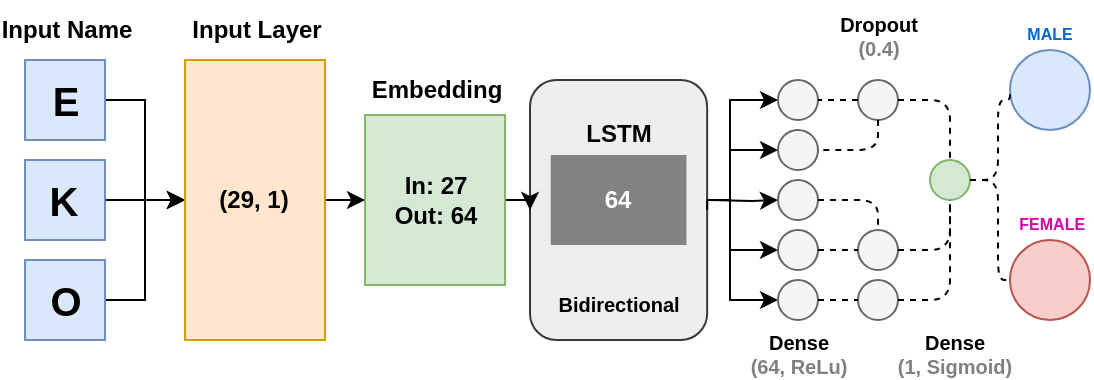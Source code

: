 <mxfile version="21.2.3" type="github">
  <diagram id="yPxyJZ8AM_hMuL3Unpa9" name="gitflow">
    <mxGraphModel dx="876" dy="544" grid="1" gridSize="10" guides="1" tooltips="1" connect="1" arrows="1" fold="1" page="1" pageScale="1" pageWidth="850" pageHeight="1100" math="0" shadow="0">
      <root>
        <mxCell id="0" />
        <mxCell id="1" parent="0" />
        <mxCell id="YVDmrqc0Fq4yI2Sh2CYK-270" value="" style="rounded=1;whiteSpace=wrap;html=1;shadow=0;fontFamily=Helvetica;fontSize=12;fillColor=#eeeeee;strokeColor=#36393d;" vertex="1" parent="1">
          <mxGeometry x="300" y="80" width="88.58" height="130" as="geometry" />
        </mxCell>
        <mxCell id="YVDmrqc0Fq4yI2Sh2CYK-181" value="&lt;font style=&quot;font-size: 12px;&quot;&gt;Input Name&lt;/font&gt;" style="text;strokeColor=none;fillColor=none;html=1;fontSize=18;fontStyle=1;verticalAlign=middle;align=center;" vertex="1" parent="1">
          <mxGeometry x="40.0" y="40" width="55.03" height="25" as="geometry" />
        </mxCell>
        <mxCell id="YVDmrqc0Fq4yI2Sh2CYK-186" value="" style="edgeStyle=orthogonalEdgeStyle;rounded=0;orthogonalLoop=1;jettySize=auto;html=1;fontFamily=Helvetica;fontSize=12;fontColor=#0066CC;" edge="1" parent="1" source="YVDmrqc0Fq4yI2Sh2CYK-182" target="YVDmrqc0Fq4yI2Sh2CYK-185">
          <mxGeometry relative="1" as="geometry" />
        </mxCell>
        <mxCell id="YVDmrqc0Fq4yI2Sh2CYK-182" value="&lt;b&gt;&lt;font style=&quot;font-size: 20px;&quot;&gt;E&lt;/font&gt;&lt;/b&gt;" style="text;html=1;strokeColor=#6c8ebf;fillColor=#dae8fc;align=center;verticalAlign=middle;whiteSpace=wrap;rounded=0;" vertex="1" parent="1">
          <mxGeometry x="47.52" y="70" width="40" height="40" as="geometry" />
        </mxCell>
        <mxCell id="YVDmrqc0Fq4yI2Sh2CYK-187" value="" style="edgeStyle=orthogonalEdgeStyle;rounded=0;orthogonalLoop=1;jettySize=auto;html=1;fontFamily=Helvetica;fontSize=12;fontColor=#0066CC;" edge="1" parent="1" source="YVDmrqc0Fq4yI2Sh2CYK-183" target="YVDmrqc0Fq4yI2Sh2CYK-185">
          <mxGeometry relative="1" as="geometry" />
        </mxCell>
        <mxCell id="YVDmrqc0Fq4yI2Sh2CYK-183" value="&lt;span style=&quot;font-size: 20px;&quot;&gt;&lt;b&gt;K&lt;/b&gt;&lt;/span&gt;" style="text;html=1;strokeColor=#6c8ebf;fillColor=#dae8fc;align=center;verticalAlign=middle;whiteSpace=wrap;rounded=0;" vertex="1" parent="1">
          <mxGeometry x="47.49" y="120" width="40" height="40" as="geometry" />
        </mxCell>
        <mxCell id="YVDmrqc0Fq4yI2Sh2CYK-188" value="" style="edgeStyle=orthogonalEdgeStyle;rounded=0;orthogonalLoop=1;jettySize=auto;html=1;fontFamily=Helvetica;fontSize=12;fontColor=#0066CC;" edge="1" parent="1" source="YVDmrqc0Fq4yI2Sh2CYK-184" target="YVDmrqc0Fq4yI2Sh2CYK-185">
          <mxGeometry relative="1" as="geometry" />
        </mxCell>
        <mxCell id="YVDmrqc0Fq4yI2Sh2CYK-184" value="&lt;span style=&quot;font-size: 20px;&quot;&gt;&lt;b&gt;O&lt;/b&gt;&lt;/span&gt;" style="text;html=1;strokeColor=#6c8ebf;fillColor=#dae8fc;align=center;verticalAlign=middle;whiteSpace=wrap;rounded=0;" vertex="1" parent="1">
          <mxGeometry x="47.52" y="170" width="40" height="40" as="geometry" />
        </mxCell>
        <mxCell id="YVDmrqc0Fq4yI2Sh2CYK-202" value="" style="edgeStyle=orthogonalEdgeStyle;rounded=0;orthogonalLoop=1;jettySize=auto;html=1;fontFamily=Helvetica;fontSize=12;fontColor=#0066CC;" edge="1" parent="1" source="YVDmrqc0Fq4yI2Sh2CYK-185" target="YVDmrqc0Fq4yI2Sh2CYK-200">
          <mxGeometry relative="1" as="geometry" />
        </mxCell>
        <mxCell id="YVDmrqc0Fq4yI2Sh2CYK-185" value="&lt;b&gt;(29, 1)&lt;/b&gt;" style="text;html=1;strokeColor=#d79b00;fillColor=#ffe6cc;align=center;verticalAlign=middle;whiteSpace=wrap;rounded=0;fontSize=12;" vertex="1" parent="1">
          <mxGeometry x="127.49" y="70" width="70.03" height="140" as="geometry" />
        </mxCell>
        <mxCell id="YVDmrqc0Fq4yI2Sh2CYK-189" value="&lt;font style=&quot;font-size: 12px;&quot;&gt;Input Layer&lt;/font&gt;" style="text;strokeColor=none;fillColor=none;html=1;fontSize=18;fontStyle=1;verticalAlign=middle;align=center;" vertex="1" parent="1">
          <mxGeometry x="134.99" y="40" width="55.03" height="25" as="geometry" />
        </mxCell>
        <mxCell id="YVDmrqc0Fq4yI2Sh2CYK-190" value="&lt;span style=&quot;font-size: 12px;&quot;&gt;Embedding&lt;/span&gt;" style="text;strokeColor=none;fillColor=none;html=1;fontSize=18;fontStyle=1;verticalAlign=middle;align=center;" vertex="1" parent="1">
          <mxGeometry x="225.01" y="70" width="55.03" height="25" as="geometry" />
        </mxCell>
        <mxCell id="YVDmrqc0Fq4yI2Sh2CYK-191" value="&lt;span style=&quot;font-size: 12px;&quot;&gt;LSTM&lt;/span&gt;" style="text;strokeColor=none;fillColor=none;html=1;fontSize=18;fontStyle=1;verticalAlign=middle;align=center;" vertex="1" parent="1">
          <mxGeometry x="316.07" y="92.5" width="55.03" height="25" as="geometry" />
        </mxCell>
        <mxCell id="YVDmrqc0Fq4yI2Sh2CYK-197" value="&lt;font style=&quot;font-size: 8px;&quot;&gt;MALE&lt;/font&gt;" style="ellipse;whiteSpace=wrap;html=1;aspect=fixed;fillColor=#dae8fc;strokeColor=#6c8ebf;fontStyle=1;labelPosition=center;verticalLabelPosition=top;align=center;verticalAlign=bottom;fontColor=#0066CC;" vertex="1" parent="1">
          <mxGeometry x="540" y="65" width="40" height="40" as="geometry" />
        </mxCell>
        <mxCell id="YVDmrqc0Fq4yI2Sh2CYK-198" value="&lt;font style=&quot;font-size: 8px;&quot; color=&quot;#da01ab&quot;&gt;&amp;nbsp;FEMALE&lt;/font&gt;" style="ellipse;whiteSpace=wrap;html=1;aspect=fixed;fillColor=#f8cecc;strokeColor=#b85450;fontStyle=1;labelPosition=center;verticalLabelPosition=top;align=center;verticalAlign=bottom;" vertex="1" parent="1">
          <mxGeometry x="540" y="160" width="40" height="40" as="geometry" />
        </mxCell>
        <mxCell id="YVDmrqc0Fq4yI2Sh2CYK-205" value="" style="edgeStyle=orthogonalEdgeStyle;rounded=0;orthogonalLoop=1;jettySize=auto;html=1;fontFamily=Helvetica;fontSize=12;fontColor=#0066CC;entryX=0;entryY=0.5;entryDx=0;entryDy=0;" edge="1" parent="1" target="YVDmrqc0Fq4yI2Sh2CYK-270">
          <mxGeometry relative="1" as="geometry">
            <mxPoint x="285.52" y="140.0" as="sourcePoint" />
            <mxPoint x="298" y="140" as="targetPoint" />
            <Array as="points" />
          </mxGeometry>
        </mxCell>
        <mxCell id="YVDmrqc0Fq4yI2Sh2CYK-200" value="&lt;b&gt;In: 27&lt;br&gt;Out: 64&lt;/b&gt;" style="text;html=1;strokeColor=#82b366;fillColor=#d5e8d4;align=center;verticalAlign=middle;whiteSpace=wrap;rounded=0;" vertex="1" parent="1">
          <mxGeometry x="217.52" y="97.5" width="70" height="85" as="geometry" />
        </mxCell>
        <mxCell id="YVDmrqc0Fq4yI2Sh2CYK-201" value="&lt;b&gt;64&lt;/b&gt;" style="text;html=1;strokeColor=none;fillColor=#828282;align=center;verticalAlign=middle;whiteSpace=wrap;rounded=0;fontColor=#ffffff;" vertex="1" parent="1">
          <mxGeometry x="310.38" y="117.5" width="67.82" height="45" as="geometry" />
        </mxCell>
        <mxCell id="YVDmrqc0Fq4yI2Sh2CYK-203" value="Dense&lt;br style=&quot;border-color: var(--border-color); font-size: 10px;&quot;&gt;&lt;font style=&quot;border-color: var(--border-color); font-size: 10px;&quot; color=&quot;#808080&quot;&gt;(64, ReLu)&lt;/font&gt;" style="text;strokeColor=none;fillColor=none;html=1;fontSize=10;fontStyle=1;verticalAlign=middle;align=center;" vertex="1" parent="1">
          <mxGeometry x="406.48" y="204" width="55.03" height="25" as="geometry" />
        </mxCell>
        <mxCell id="YVDmrqc0Fq4yI2Sh2CYK-207" value="" style="ellipse;whiteSpace=wrap;html=1;aspect=fixed;fontSize=10;fontColor=#333333;fillColor=#f5f5f5;strokeColor=#666666;" vertex="1" parent="1">
          <mxGeometry x="424" y="80" width="20" height="20" as="geometry" />
        </mxCell>
        <mxCell id="YVDmrqc0Fq4yI2Sh2CYK-240" style="edgeStyle=orthogonalEdgeStyle;rounded=0;orthogonalLoop=1;jettySize=auto;html=1;fontFamily=Helvetica;fontSize=12;fontColor=#0066CC;" edge="1" parent="1" target="YVDmrqc0Fq4yI2Sh2CYK-219">
          <mxGeometry relative="1" as="geometry">
            <mxPoint x="390" y="140.0" as="sourcePoint" />
          </mxGeometry>
        </mxCell>
        <mxCell id="YVDmrqc0Fq4yI2Sh2CYK-241" style="edgeStyle=orthogonalEdgeStyle;rounded=0;orthogonalLoop=1;jettySize=auto;html=1;entryX=0;entryY=0.5;entryDx=0;entryDy=0;fontFamily=Helvetica;fontSize=12;fontColor=#0066CC;" edge="1" parent="1" target="YVDmrqc0Fq4yI2Sh2CYK-218">
          <mxGeometry relative="1" as="geometry">
            <mxPoint x="390" y="140.0" as="sourcePoint" />
            <Array as="points">
              <mxPoint x="400" y="140" />
              <mxPoint x="400" y="115" />
            </Array>
          </mxGeometry>
        </mxCell>
        <mxCell id="YVDmrqc0Fq4yI2Sh2CYK-242" style="edgeStyle=orthogonalEdgeStyle;rounded=0;orthogonalLoop=1;jettySize=auto;html=1;entryX=0;entryY=0.5;entryDx=0;entryDy=0;fontFamily=Helvetica;fontSize=12;fontColor=#0066CC;" edge="1" parent="1" target="YVDmrqc0Fq4yI2Sh2CYK-207">
          <mxGeometry relative="1" as="geometry">
            <mxPoint x="390" y="140.0" as="sourcePoint" />
            <Array as="points">
              <mxPoint x="400" y="140" />
              <mxPoint x="400" y="90" />
            </Array>
          </mxGeometry>
        </mxCell>
        <mxCell id="YVDmrqc0Fq4yI2Sh2CYK-243" style="edgeStyle=orthogonalEdgeStyle;rounded=0;orthogonalLoop=1;jettySize=auto;html=1;entryX=0;entryY=0.5;entryDx=0;entryDy=0;fontFamily=Helvetica;fontSize=12;fontColor=#0066CC;" edge="1" parent="1" target="YVDmrqc0Fq4yI2Sh2CYK-220">
          <mxGeometry relative="1" as="geometry">
            <mxPoint x="390" y="140.0" as="sourcePoint" />
            <Array as="points">
              <mxPoint x="400" y="140" />
              <mxPoint x="400" y="165" />
            </Array>
          </mxGeometry>
        </mxCell>
        <mxCell id="YVDmrqc0Fq4yI2Sh2CYK-244" style="edgeStyle=orthogonalEdgeStyle;rounded=0;orthogonalLoop=1;jettySize=auto;html=1;entryX=0;entryY=0.5;entryDx=0;entryDy=0;fontFamily=Helvetica;fontSize=12;fontColor=#0066CC;exitX=1;exitY=0.5;exitDx=0;exitDy=0;" edge="1" parent="1" source="YVDmrqc0Fq4yI2Sh2CYK-270" target="YVDmrqc0Fq4yI2Sh2CYK-231">
          <mxGeometry relative="1" as="geometry">
            <mxPoint x="390" y="140" as="sourcePoint" />
            <Array as="points">
              <mxPoint x="400" y="140" />
              <mxPoint x="400" y="190" />
            </Array>
          </mxGeometry>
        </mxCell>
        <mxCell id="YVDmrqc0Fq4yI2Sh2CYK-218" value="" style="ellipse;whiteSpace=wrap;html=1;aspect=fixed;fontSize=10;fontColor=#333333;fillColor=#f5f5f5;strokeColor=#666666;" vertex="1" parent="1">
          <mxGeometry x="424" y="105" width="20" height="20" as="geometry" />
        </mxCell>
        <mxCell id="YVDmrqc0Fq4yI2Sh2CYK-219" value="" style="ellipse;whiteSpace=wrap;html=1;aspect=fixed;fontSize=10;fontColor=#333333;fillColor=#f5f5f5;strokeColor=#666666;" vertex="1" parent="1">
          <mxGeometry x="424" y="130" width="20" height="20" as="geometry" />
        </mxCell>
        <mxCell id="YVDmrqc0Fq4yI2Sh2CYK-220" value="" style="ellipse;whiteSpace=wrap;html=1;aspect=fixed;fontSize=10;fontColor=#333333;fillColor=#f5f5f5;strokeColor=#666666;" vertex="1" parent="1">
          <mxGeometry x="424" y="155" width="20" height="20" as="geometry" />
        </mxCell>
        <mxCell id="YVDmrqc0Fq4yI2Sh2CYK-231" value="" style="ellipse;whiteSpace=wrap;html=1;aspect=fixed;fontSize=10;fontColor=#333333;fillColor=#f5f5f5;strokeColor=#666666;" vertex="1" parent="1">
          <mxGeometry x="424" y="180" width="20" height="20" as="geometry" />
        </mxCell>
        <mxCell id="YVDmrqc0Fq4yI2Sh2CYK-233" value="" style="ellipse;whiteSpace=wrap;html=1;aspect=fixed;fontSize=12;fillColor=#d5e8d4;strokeColor=#82b366;" vertex="1" parent="1">
          <mxGeometry x="500" y="120" width="20" height="20" as="geometry" />
        </mxCell>
        <mxCell id="YVDmrqc0Fq4yI2Sh2CYK-237" style="edgeStyle=orthogonalEdgeStyle;rounded=1;orthogonalLoop=1;jettySize=auto;html=1;dashed=1;endArrow=none;endFill=0;entryX=0;entryY=0.5;entryDx=0;entryDy=0;exitX=1;exitY=0.5;exitDx=0;exitDy=0;" edge="1" parent="1" source="YVDmrqc0Fq4yI2Sh2CYK-233" target="YVDmrqc0Fq4yI2Sh2CYK-197">
          <mxGeometry relative="1" as="geometry">
            <mxPoint x="508.97" y="114.74" as="sourcePoint" />
            <mxPoint x="548.97" y="115" as="targetPoint" />
            <Array as="points">
              <mxPoint x="534" y="130" />
              <mxPoint x="534" y="90" />
              <mxPoint x="540" y="90" />
            </Array>
          </mxGeometry>
        </mxCell>
        <mxCell id="YVDmrqc0Fq4yI2Sh2CYK-238" style="edgeStyle=orthogonalEdgeStyle;rounded=1;orthogonalLoop=1;jettySize=auto;html=1;dashed=1;endArrow=none;endFill=0;entryX=0;entryY=0.5;entryDx=0;entryDy=0;exitX=1;exitY=0.5;exitDx=0;exitDy=0;" edge="1" parent="1" source="YVDmrqc0Fq4yI2Sh2CYK-233" target="YVDmrqc0Fq4yI2Sh2CYK-198">
          <mxGeometry relative="1" as="geometry">
            <mxPoint x="518.97" y="130" as="sourcePoint" />
            <mxPoint x="560.97" y="120" as="targetPoint" />
            <Array as="points">
              <mxPoint x="534" y="130" />
              <mxPoint x="534" y="180" />
            </Array>
          </mxGeometry>
        </mxCell>
        <mxCell id="YVDmrqc0Fq4yI2Sh2CYK-245" value="" style="ellipse;whiteSpace=wrap;html=1;aspect=fixed;fontSize=10;fontColor=#333333;fillColor=#f5f5f5;strokeColor=#666666;" vertex="1" parent="1">
          <mxGeometry x="464" y="80" width="20" height="20" as="geometry" />
        </mxCell>
        <mxCell id="YVDmrqc0Fq4yI2Sh2CYK-248" value="" style="ellipse;whiteSpace=wrap;html=1;aspect=fixed;fontSize=10;fontColor=#333333;fillColor=#f5f5f5;strokeColor=#666666;" vertex="1" parent="1">
          <mxGeometry x="464" y="155" width="20" height="20" as="geometry" />
        </mxCell>
        <mxCell id="YVDmrqc0Fq4yI2Sh2CYK-249" value="" style="ellipse;whiteSpace=wrap;html=1;aspect=fixed;fontSize=10;fontColor=#333333;fillColor=#f5f5f5;strokeColor=#666666;" vertex="1" parent="1">
          <mxGeometry x="464" y="180" width="20" height="20" as="geometry" />
        </mxCell>
        <mxCell id="YVDmrqc0Fq4yI2Sh2CYK-255" style="edgeStyle=orthogonalEdgeStyle;rounded=1;orthogonalLoop=1;jettySize=auto;html=1;dashed=1;endArrow=none;endFill=0;entryX=0.5;entryY=0;entryDx=0;entryDy=0;exitX=1;exitY=0.5;exitDx=0;exitDy=0;" edge="1" parent="1" source="YVDmrqc0Fq4yI2Sh2CYK-245" target="YVDmrqc0Fq4yI2Sh2CYK-233">
          <mxGeometry relative="1" as="geometry">
            <mxPoint x="495.27" y="119.5" as="sourcePoint" />
            <mxPoint x="527.27" y="89.5" as="targetPoint" />
          </mxGeometry>
        </mxCell>
        <mxCell id="YVDmrqc0Fq4yI2Sh2CYK-256" style="edgeStyle=orthogonalEdgeStyle;rounded=1;orthogonalLoop=1;jettySize=auto;html=1;dashed=1;endArrow=none;endFill=0;entryX=0.5;entryY=1;entryDx=0;entryDy=0;exitX=1;exitY=0.5;exitDx=0;exitDy=0;" edge="1" parent="1" source="YVDmrqc0Fq4yI2Sh2CYK-248" target="YVDmrqc0Fq4yI2Sh2CYK-233">
          <mxGeometry relative="1" as="geometry">
            <mxPoint x="495.49" y="175" as="sourcePoint" />
            <mxPoint x="523.49" y="220" as="targetPoint" />
          </mxGeometry>
        </mxCell>
        <mxCell id="YVDmrqc0Fq4yI2Sh2CYK-257" style="edgeStyle=orthogonalEdgeStyle;rounded=1;orthogonalLoop=1;jettySize=auto;html=1;dashed=1;endArrow=none;endFill=0;entryX=0.5;entryY=1;entryDx=0;entryDy=0;exitX=1;exitY=0.5;exitDx=0;exitDy=0;" edge="1" parent="1" source="YVDmrqc0Fq4yI2Sh2CYK-249" target="YVDmrqc0Fq4yI2Sh2CYK-233">
          <mxGeometry relative="1" as="geometry">
            <mxPoint x="469.75" y="230" as="sourcePoint" />
            <mxPoint x="497.75" y="275" as="targetPoint" />
          </mxGeometry>
        </mxCell>
        <mxCell id="YVDmrqc0Fq4yI2Sh2CYK-258" style="edgeStyle=orthogonalEdgeStyle;rounded=1;orthogonalLoop=1;jettySize=auto;html=1;dashed=1;endArrow=none;endFill=0;entryX=1;entryY=0.5;entryDx=0;entryDy=0;exitX=0;exitY=0.5;exitDx=0;exitDy=0;" edge="1" parent="1" source="YVDmrqc0Fq4yI2Sh2CYK-245" target="YVDmrqc0Fq4yI2Sh2CYK-207">
          <mxGeometry relative="1" as="geometry">
            <mxPoint x="401.46" y="25" as="sourcePoint" />
            <mxPoint x="429.46" y="70" as="targetPoint" />
          </mxGeometry>
        </mxCell>
        <mxCell id="YVDmrqc0Fq4yI2Sh2CYK-260" style="edgeStyle=orthogonalEdgeStyle;rounded=1;orthogonalLoop=1;jettySize=auto;html=1;dashed=1;endArrow=none;endFill=0;entryX=0.5;entryY=0;entryDx=0;entryDy=0;exitX=1;exitY=0.5;exitDx=0;exitDy=0;" edge="1" parent="1" source="YVDmrqc0Fq4yI2Sh2CYK-219" target="YVDmrqc0Fq4yI2Sh2CYK-248">
          <mxGeometry relative="1" as="geometry">
            <mxPoint x="456.49" y="105" as="sourcePoint" />
            <mxPoint x="484.49" y="150" as="targetPoint" />
          </mxGeometry>
        </mxCell>
        <mxCell id="YVDmrqc0Fq4yI2Sh2CYK-262" style="edgeStyle=orthogonalEdgeStyle;rounded=1;orthogonalLoop=1;jettySize=auto;html=1;dashed=1;endArrow=none;endFill=0;entryX=1;entryY=0.5;entryDx=0;entryDy=0;exitX=0.5;exitY=1;exitDx=0;exitDy=0;" edge="1" parent="1" source="YVDmrqc0Fq4yI2Sh2CYK-245" target="YVDmrqc0Fq4yI2Sh2CYK-218">
          <mxGeometry relative="1" as="geometry">
            <mxPoint x="424" y="20" as="sourcePoint" />
            <mxPoint x="452" y="65" as="targetPoint" />
            <Array as="points">
              <mxPoint x="474" y="115" />
            </Array>
          </mxGeometry>
        </mxCell>
        <mxCell id="YVDmrqc0Fq4yI2Sh2CYK-264" style="edgeStyle=orthogonalEdgeStyle;rounded=1;orthogonalLoop=1;jettySize=auto;html=1;dashed=1;endArrow=none;endFill=0;entryX=0;entryY=0.5;entryDx=0;entryDy=0;exitX=1;exitY=0.5;exitDx=0;exitDy=0;" edge="1" parent="1" source="YVDmrqc0Fq4yI2Sh2CYK-231" target="YVDmrqc0Fq4yI2Sh2CYK-249">
          <mxGeometry relative="1" as="geometry">
            <mxPoint x="474" y="200" as="sourcePoint" />
            <mxPoint x="502" y="245" as="targetPoint" />
          </mxGeometry>
        </mxCell>
        <mxCell id="YVDmrqc0Fq4yI2Sh2CYK-265" style="edgeStyle=orthogonalEdgeStyle;rounded=1;orthogonalLoop=1;jettySize=auto;html=1;dashed=1;endArrow=none;endFill=0;entryX=0;entryY=0.5;entryDx=0;entryDy=0;exitX=1;exitY=0.5;exitDx=0;exitDy=0;" edge="1" parent="1" source="YVDmrqc0Fq4yI2Sh2CYK-220" target="YVDmrqc0Fq4yI2Sh2CYK-248">
          <mxGeometry relative="1" as="geometry">
            <mxPoint x="445.51" y="190" as="sourcePoint" />
            <mxPoint x="473.51" y="235" as="targetPoint" />
          </mxGeometry>
        </mxCell>
        <mxCell id="YVDmrqc0Fq4yI2Sh2CYK-266" value="Dense&lt;br style=&quot;font-size: 10px;&quot;&gt;&lt;font color=&quot;#808080&quot; style=&quot;font-size: 10px;&quot;&gt;(1, Sigmoid)&lt;/font&gt;" style="text;strokeColor=none;fillColor=none;html=1;fontSize=10;fontStyle=1;verticalAlign=middle;align=center;" vertex="1" parent="1">
          <mxGeometry x="484" y="204" width="55.03" height="25" as="geometry" />
        </mxCell>
        <mxCell id="YVDmrqc0Fq4yI2Sh2CYK-267" value="Dropout&lt;br style=&quot;font-size: 10px;&quot;&gt;&lt;font color=&quot;#808080&quot; style=&quot;font-size: 10px;&quot;&gt;(0.4)&lt;/font&gt;" style="text;strokeColor=none;fillColor=none;html=1;fontSize=10;fontStyle=1;verticalAlign=middle;align=center;" vertex="1" parent="1">
          <mxGeometry x="446.48" y="45" width="55.03" height="25" as="geometry" />
        </mxCell>
        <mxCell id="YVDmrqc0Fq4yI2Sh2CYK-271" value="&lt;font style=&quot;font-size: 10px;&quot;&gt;Bidirectional&lt;/font&gt;" style="text;strokeColor=none;fillColor=none;html=1;fontSize=18;fontStyle=1;verticalAlign=middle;align=center;" vertex="1" parent="1">
          <mxGeometry x="316.07" y="177.5" width="55.03" height="25" as="geometry" />
        </mxCell>
      </root>
    </mxGraphModel>
  </diagram>
</mxfile>
